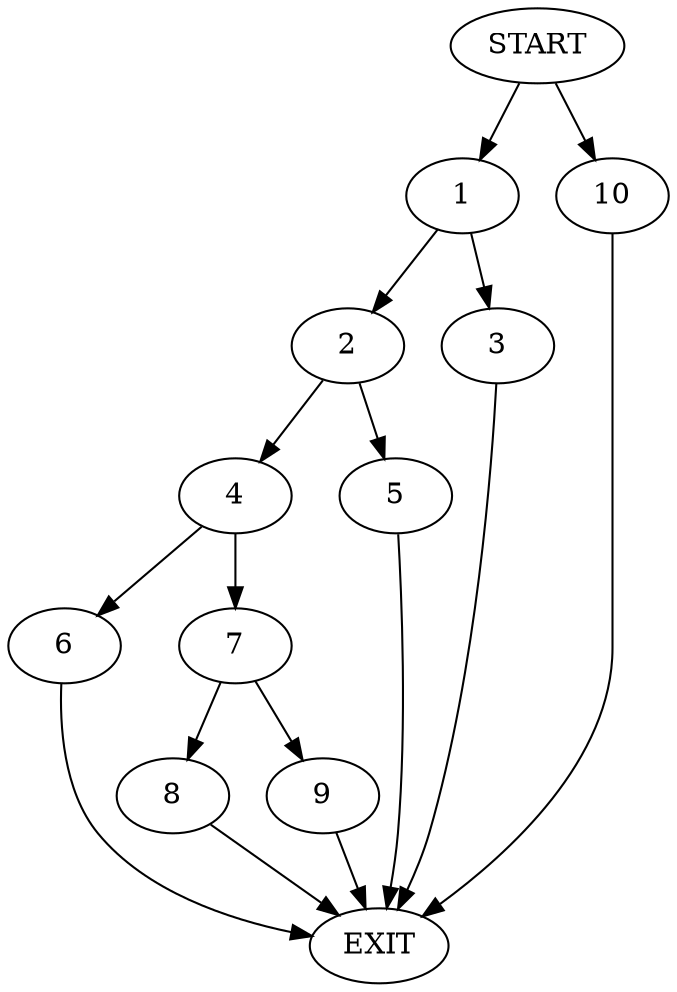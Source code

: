 digraph {
0 [label="START"]
11 [label="EXIT"]
0 -> 1
1 -> 2
1 -> 3
3 -> 11
2 -> 4
2 -> 5
5 -> 11
4 -> 6
4 -> 7
6 -> 11
7 -> 8
7 -> 9
8 -> 11
9 -> 11
0 -> 10
10 -> 11
}
